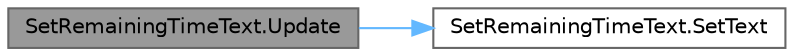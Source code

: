 digraph "SetRemainingTimeText.Update"
{
 // LATEX_PDF_SIZE
  bgcolor="transparent";
  edge [fontname=Helvetica,fontsize=10,labelfontname=Helvetica,labelfontsize=10];
  node [fontname=Helvetica,fontsize=10,shape=box,height=0.2,width=0.4];
  rankdir="LR";
  Node1 [id="Node000001",label="SetRemainingTimeText.Update",height=0.2,width=0.4,color="gray40", fillcolor="grey60", style="filled", fontcolor="black",tooltip=" "];
  Node1 -> Node2 [id="edge1_Node000001_Node000002",color="steelblue1",style="solid",tooltip=" "];
  Node2 [id="Node000002",label="SetRemainingTimeText.SetText",height=0.2,width=0.4,color="grey40", fillcolor="white", style="filled",URL="$class_set_remaining_time_text.html#ad9db73cd5de989b433dd1ed10b2a5f86",tooltip=" "];
}
